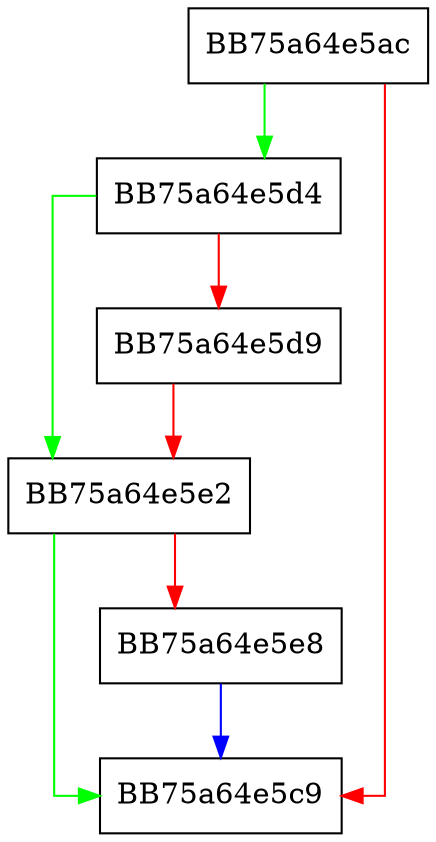 digraph pagerUnlockDb {
  node [shape="box"];
  graph [splines=ortho];
  BB75a64e5ac -> BB75a64e5d4 [color="green"];
  BB75a64e5ac -> BB75a64e5c9 [color="red"];
  BB75a64e5d4 -> BB75a64e5e2 [color="green"];
  BB75a64e5d4 -> BB75a64e5d9 [color="red"];
  BB75a64e5d9 -> BB75a64e5e2 [color="red"];
  BB75a64e5e2 -> BB75a64e5c9 [color="green"];
  BB75a64e5e2 -> BB75a64e5e8 [color="red"];
  BB75a64e5e8 -> BB75a64e5c9 [color="blue"];
}